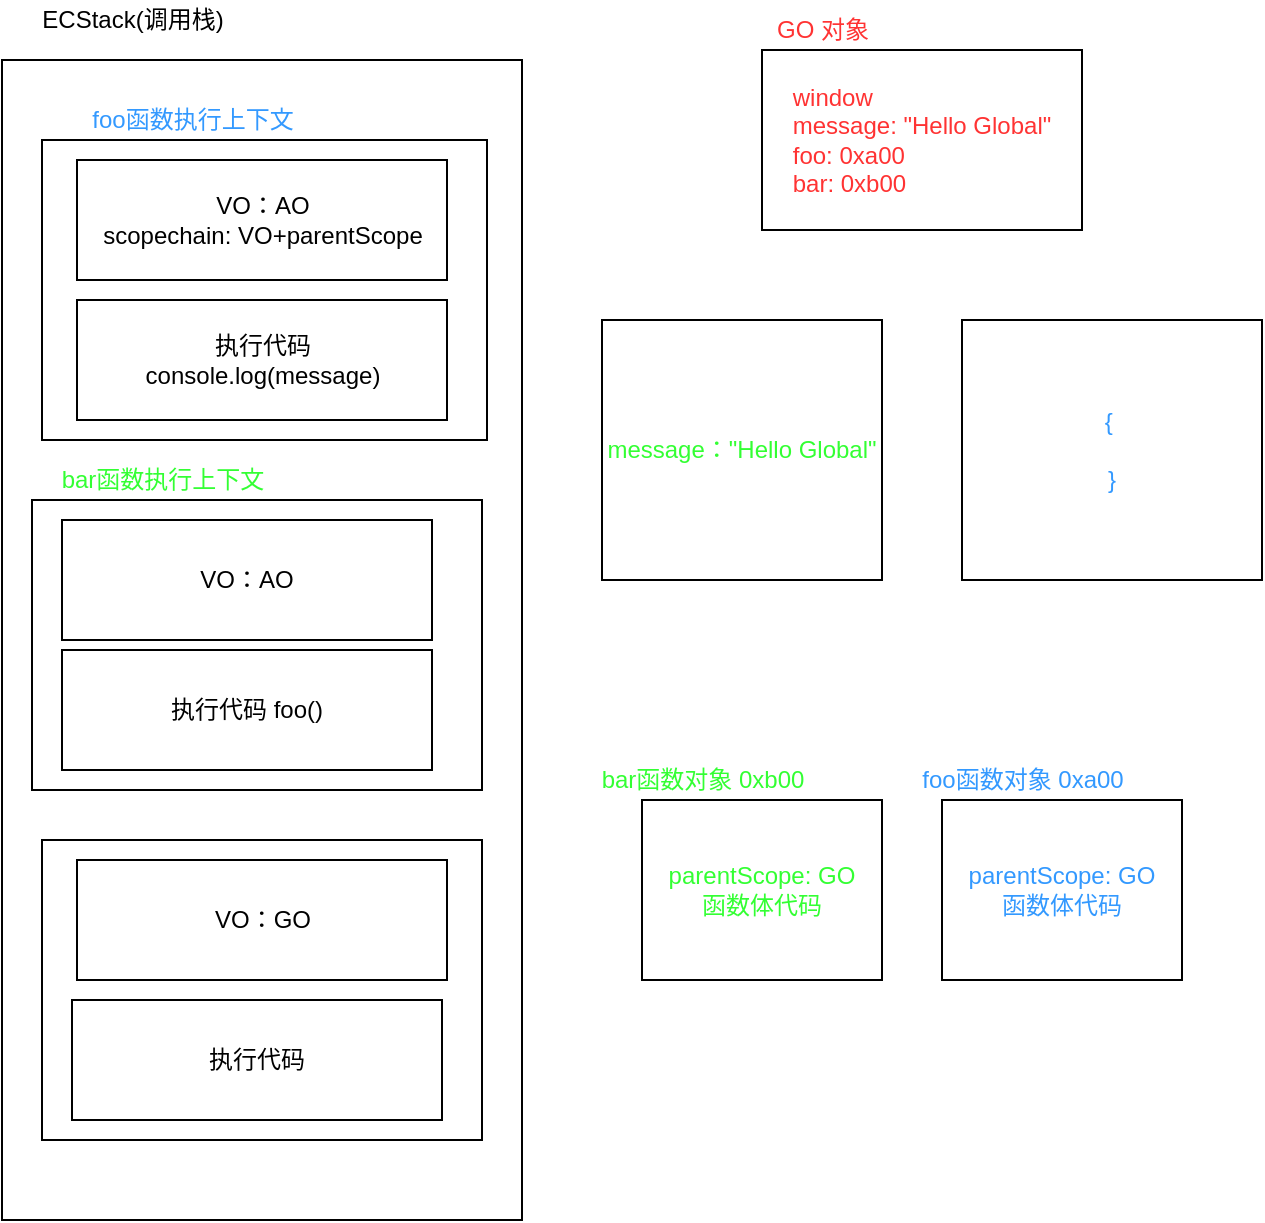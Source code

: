 <mxfile>
    <diagram id="AO8hic0ZNo2Fx4wd2Rj9" name="第 1 页">
        <mxGraphModel dx="886" dy="694" grid="1" gridSize="10" guides="1" tooltips="1" connect="1" arrows="1" fold="1" page="0" pageScale="1" pageWidth="827" pageHeight="1169" math="0" shadow="0">
            <root>
                <mxCell id="0"/>
                <mxCell id="1" parent="0"/>
                <mxCell id="3" value="" style="rounded=0;whiteSpace=wrap;html=1;" vertex="1" parent="1">
                    <mxGeometry x="210" y="160" width="260" height="580" as="geometry"/>
                </mxCell>
                <mxCell id="4" value="ECStack(调用栈)" style="text;html=1;align=center;verticalAlign=middle;resizable=0;points=[];autosize=1;strokeColor=none;fillColor=none;" vertex="1" parent="1">
                    <mxGeometry x="220" y="130" width="110" height="20" as="geometry"/>
                </mxCell>
                <mxCell id="7" value="" style="rounded=0;whiteSpace=wrap;html=1;" vertex="1" parent="1">
                    <mxGeometry x="225" y="380" width="225" height="145" as="geometry"/>
                </mxCell>
                <mxCell id="9" value="VO：AO" style="rounded=0;whiteSpace=wrap;html=1;" vertex="1" parent="1">
                    <mxGeometry x="240" y="390" width="185" height="60" as="geometry"/>
                </mxCell>
                <mxCell id="10" value="执行代码 foo()" style="rounded=0;whiteSpace=wrap;html=1;" vertex="1" parent="1">
                    <mxGeometry x="240" y="455" width="185" height="60" as="geometry"/>
                </mxCell>
                <mxCell id="11" value="" style="rounded=0;whiteSpace=wrap;html=1;" vertex="1" parent="1">
                    <mxGeometry x="230" y="200" width="222.5" height="150" as="geometry"/>
                </mxCell>
                <mxCell id="12" value="VO：AO&lt;br&gt;scopechain: VO+parentScope" style="rounded=0;whiteSpace=wrap;html=1;" vertex="1" parent="1">
                    <mxGeometry x="247.5" y="210" width="185" height="60" as="geometry"/>
                </mxCell>
                <mxCell id="13" value="执行代码&lt;br&gt;console.log(message)" style="rounded=0;whiteSpace=wrap;html=1;" vertex="1" parent="1">
                    <mxGeometry x="247.5" y="280" width="185" height="60" as="geometry"/>
                </mxCell>
                <mxCell id="14" value="" style="rounded=0;whiteSpace=wrap;html=1;" vertex="1" parent="1">
                    <mxGeometry x="230" y="550" width="220" height="150" as="geometry"/>
                </mxCell>
                <mxCell id="15" value="VO：GO" style="rounded=0;whiteSpace=wrap;html=1;" vertex="1" parent="1">
                    <mxGeometry x="247.5" y="560" width="185" height="60" as="geometry"/>
                </mxCell>
                <mxCell id="16" value="执行代码" style="rounded=0;whiteSpace=wrap;html=1;" vertex="1" parent="1">
                    <mxGeometry x="245" y="630" width="185" height="60" as="geometry"/>
                </mxCell>
                <mxCell id="17" value="&lt;font color=&quot;#33ff33&quot;&gt;bar函数执行上下文&lt;/font&gt;" style="text;html=1;align=center;verticalAlign=middle;resizable=0;points=[];autosize=1;strokeColor=none;fillColor=none;" vertex="1" parent="1">
                    <mxGeometry x="230" y="360" width="120" height="20" as="geometry"/>
                </mxCell>
                <mxCell id="18" value="&lt;font color=&quot;#3399ff&quot;&gt;foo函数执行上下文&lt;/font&gt;" style="text;html=1;align=center;verticalAlign=middle;resizable=0;points=[];autosize=1;strokeColor=none;fillColor=none;" vertex="1" parent="1">
                    <mxGeometry x="245" y="180" width="120" height="20" as="geometry"/>
                </mxCell>
                <mxCell id="19" value="&lt;font color=&quot;#3399ff&quot;&gt;parentScope: GO&lt;br&gt;函数体代码&lt;/font&gt;" style="rounded=0;whiteSpace=wrap;html=1;fontColor=#33FF33;" vertex="1" parent="1">
                    <mxGeometry x="680" y="530" width="120" height="90" as="geometry"/>
                </mxCell>
                <mxCell id="20" value="parentScope: GO&lt;br&gt;函数体代码" style="rounded=0;whiteSpace=wrap;html=1;fontColor=#33FF33;" vertex="1" parent="1">
                    <mxGeometry x="530" y="530" width="120" height="90" as="geometry"/>
                </mxCell>
                <mxCell id="21" value="bar函数对象 0xb00" style="text;html=1;align=center;verticalAlign=middle;resizable=0;points=[];autosize=1;strokeColor=none;fillColor=none;fontColor=#33FF33;" vertex="1" parent="1">
                    <mxGeometry x="500" y="510" width="120" height="20" as="geometry"/>
                </mxCell>
                <mxCell id="22" value="&lt;font color=&quot;#3399ff&quot;&gt;foo函数对象 0xa00&lt;/font&gt;" style="text;html=1;align=center;verticalAlign=middle;resizable=0;points=[];autosize=1;strokeColor=none;fillColor=none;fontColor=#33FF33;" vertex="1" parent="1">
                    <mxGeometry x="660" y="510" width="120" height="20" as="geometry"/>
                </mxCell>
                <mxCell id="23" value="{&amp;nbsp; &lt;br&gt;&lt;br&gt;}" style="rounded=0;whiteSpace=wrap;html=1;fontColor=#3399FF;" vertex="1" parent="1">
                    <mxGeometry x="690" y="290" width="150" height="130" as="geometry"/>
                </mxCell>
                <mxCell id="24" value="&lt;div style=&quot;text-align: left&quot;&gt;&lt;span&gt;&lt;font color=&quot;#ff3333&quot;&gt;window&lt;/font&gt;&lt;/span&gt;&lt;/div&gt;&lt;div style=&quot;text-align: left&quot;&gt;&lt;span&gt;&lt;font color=&quot;#ff3333&quot;&gt;message: &quot;Hello Global&quot;&lt;/font&gt;&lt;/span&gt;&lt;/div&gt;&lt;div style=&quot;text-align: left&quot;&gt;&lt;span&gt;&lt;font color=&quot;#ff3333&quot;&gt;foo: 0xa00&lt;/font&gt;&lt;/span&gt;&lt;/div&gt;&lt;div style=&quot;text-align: left&quot;&gt;&lt;span&gt;&lt;font color=&quot;#ff3333&quot;&gt;bar: 0xb00&lt;/font&gt;&lt;/span&gt;&lt;/div&gt;" style="rounded=0;whiteSpace=wrap;html=1;fontColor=#3399FF;" vertex="1" parent="1">
                    <mxGeometry x="590" y="155" width="160" height="90" as="geometry"/>
                </mxCell>
                <mxCell id="25" value="&lt;font color=&quot;#33ff33&quot;&gt;message：&quot;Hello Global&quot;&lt;/font&gt;" style="rounded=0;whiteSpace=wrap;html=1;fontColor=#3399FF;" vertex="1" parent="1">
                    <mxGeometry x="510" y="290" width="140" height="130" as="geometry"/>
                </mxCell>
                <mxCell id="26" value="&lt;font color=&quot;#ff3333&quot;&gt;GO 对象&lt;/font&gt;" style="text;html=1;align=center;verticalAlign=middle;resizable=0;points=[];autosize=1;strokeColor=none;fillColor=none;fontColor=#3399FF;" vertex="1" parent="1">
                    <mxGeometry x="590" y="135" width="60" height="20" as="geometry"/>
                </mxCell>
            </root>
        </mxGraphModel>
    </diagram>
</mxfile>